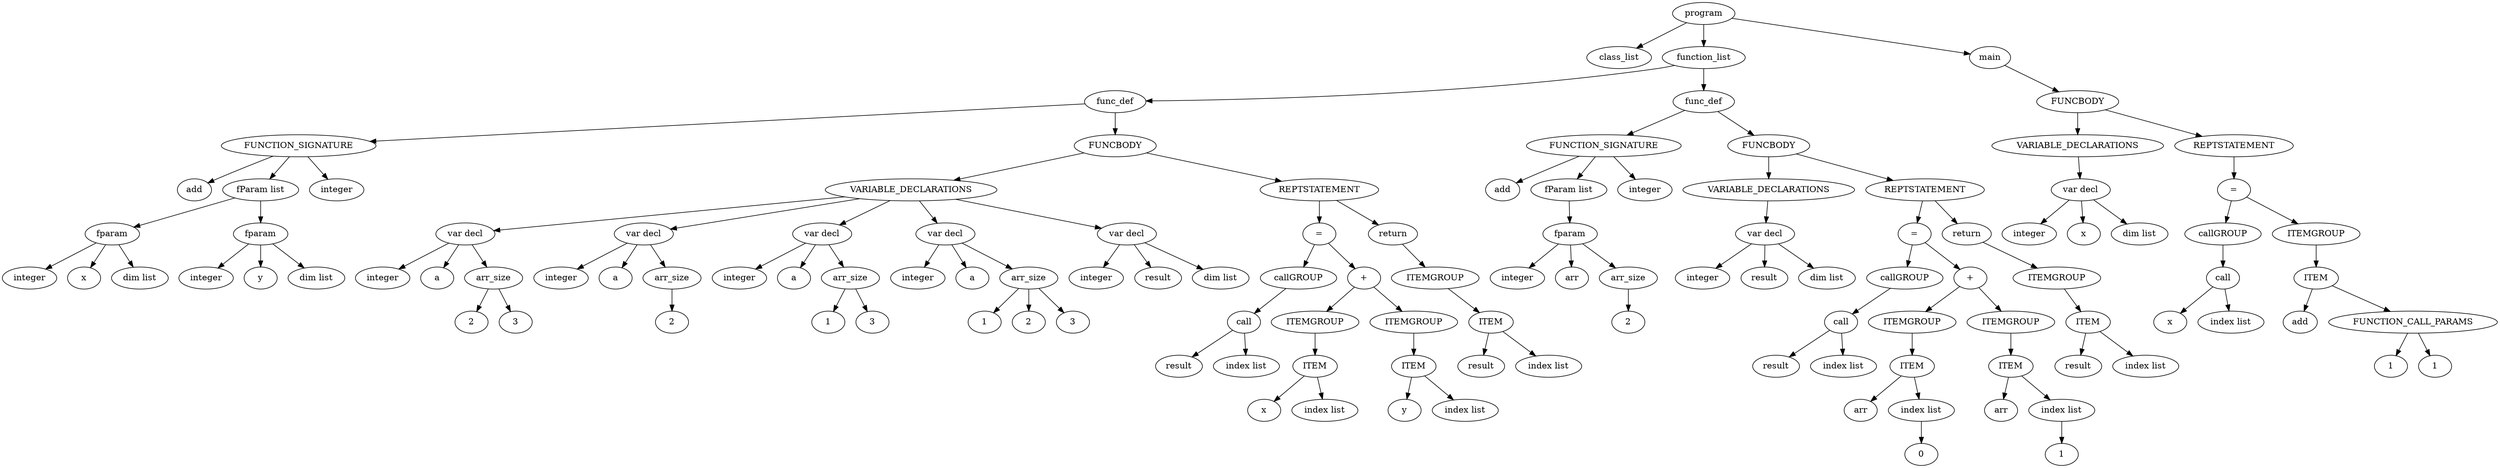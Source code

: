 digraph AST {
0[label="program"]
0->1
0->2
0->186
186[label="main"]
186->187
187[label="FUNCBODY"]
187->188
187->194
194[label="REPTSTATEMENT"]
194->199
199[label="="]
199->198
199->214
214[label="ITEMGROUP"]
214->200
200[label="ITEM"]
200->201
200->202
202[label="FUNCTION_CALL_PARAMS"]
202->203
202->208
208[label="1"]
203[label="1"]
201[label="add"]
198[label="callGROUP"]
198->195
195[label="call"]
195->196
195->197
197[label="index list"]
196[label="x"]
188[label="VARIABLE_DECLARATIONS"]
188->190
190[label="var decl"]
190->189
190->191
190->192
192[label="dim list"]
191[label="x"]
189[label="integer"]
2[label="function_list"]
2->3
2->123
123[label="func_def"]
123->124
123->138
138[label="FUNCBODY"]
138->139
138->145
145[label="REPTSTATEMENT"]
145->150
145->175
175[label="return"]
175->180
180[label="ITEMGROUP"]
180->176
176[label="ITEM"]
176->177
176->178
178[label="index list"]
177[label="result"]
150[label="="]
150->149
150->161
161[label="+"]
161->159
161->170
170[label="ITEMGROUP"]
170->162
162[label="ITEM"]
162->163
162->164
164[label="index list"]
164->165
165[label="1"]
163[label="arr"]
159[label="ITEMGROUP"]
159->151
151[label="ITEM"]
151->152
151->153
153[label="index list"]
153->154
154[label="0"]
152[label="arr"]
149[label="callGROUP"]
149->146
146[label="call"]
146->147
146->148
148[label="index list"]
147[label="result"]
139[label="VARIABLE_DECLARATIONS"]
139->141
141[label="var decl"]
141->140
141->142
141->143
143[label="dim list"]
142[label="result"]
140[label="integer"]
124[label="FUNCTION_SIGNATURE"]
124->125
124->127
124->137
137[label="integer"]
127[label="fParam list"]
127->128
128[label="fparam"]
128->129
128->130
128->133
133[label="arr_size"]
133->134
134[label="2"]
130[label="arr"]
129[label="integer"]
125[label="add"]
3[label="func_def"]
3->4
3->19
19[label="FUNCBODY"]
19->20
19->90
90[label="REPTSTATEMENT"]
90->95
90->112
112[label="return"]
112->117
117[label="ITEMGROUP"]
117->113
113[label="ITEM"]
113->114
113->115
115[label="index list"]
114[label="result"]
95[label="="]
95->94
95->102
102[label="+"]
102->100
102->107
107[label="ITEMGROUP"]
107->103
103[label="ITEM"]
103->104
103->105
105[label="index list"]
104[label="y"]
100[label="ITEMGROUP"]
100->96
96[label="ITEM"]
96->97
96->98
98[label="index list"]
97[label="x"]
94[label="callGROUP"]
94->91
91[label="call"]
91->92
91->93
93[label="index list"]
92[label="result"]
20[label="VARIABLE_DECLARATIONS"]
20->22
20->38
20->53
20->69
20->86
86[label="var decl"]
86->85
86->87
86->88
88[label="dim list"]
87[label="result"]
85[label="integer"]
69[label="var decl"]
69->68
69->70
69->73
73[label="arr_size"]
73->74
73->78
73->82
82[label="3"]
78[label="2"]
74[label="1"]
70[label="a"]
68[label="integer"]
53[label="var decl"]
53->52
53->54
53->57
57[label="arr_size"]
57->58
57->65
65[label="3"]
58[label="1"]
54[label="a"]
52[label="integer"]
38[label="var decl"]
38->37
38->39
38->42
42[label="arr_size"]
42->46
46[label="2"]
39[label="a"]
37[label="integer"]
22[label="var decl"]
22->21
22->23
22->26
26[label="arr_size"]
26->30
26->34
34[label="3"]
30[label="2"]
23[label="a"]
21[label="integer"]
4[label="FUNCTION_SIGNATURE"]
4->5
4->7
4->18
18[label="integer"]
7[label="fParam list"]
7->8
7->13
13[label="fparam"]
13->14
13->15
13->16
16[label="dim list"]
15[label="y"]
14[label="integer"]
8[label="fparam"]
8->9
8->10
8->11
11[label="dim list"]
10[label="x"]
9[label="integer"]
5[label="add"]
1[label="class_list"]
}
